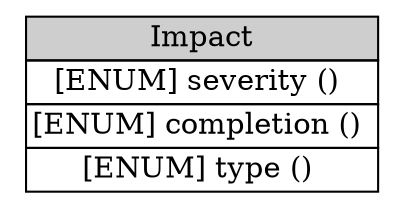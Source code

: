 digraph Impact {
	graph [rankdir=LR];
	node [label="\N"];
	graph [bb="0,0,176,88"];
	Impact [label=<<table BORDER="0" CELLBORDER="1" CELLSPACING="0"> <tr > <td BGCOLOR="#CECECE" HREF="#" TITLE="The Impact class is used to provide the analyzer&#39;s assessment of the impact of the event on the target(s). It is represented in the IDMEF DTD as follows: ">Impact</td> </tr>" %<tr><td HREF="#" TITLE="Section 10.)">[ENUM] severity () </td></tr>%<tr><td HREF="#" TITLE="Section 10.)">[ENUM] completion () </td></tr>%<tr><td HREF="#" TITLE="value is &quot;other&quot;.  (See also Section 10.)">[ENUM] type () </td></tr>%</table>>, shape=plaintext, pos="88,44", width="2.4167", height="1.2361"];
}
